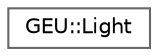 digraph "Gráfico de jerarquía de clases"
{
 // LATEX_PDF_SIZE
  bgcolor="transparent";
  edge [fontname=Helvetica,fontsize=10,labelfontname=Helvetica,labelfontsize=10];
  node [fontname=Helvetica,fontsize=10,shape=box,height=0.2,width=0.4];
  rankdir="LR";
  Node0 [id="Node000000",label="GEU::Light",height=0.2,width=0.4,color="grey40", fillcolor="white", style="filled",URL="$db/d03/class_g_e_u_1_1_light.html",tooltip=" "];
}
